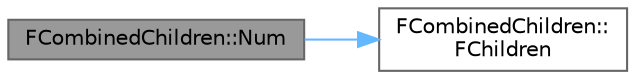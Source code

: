 digraph "FCombinedChildren::Num"
{
 // INTERACTIVE_SVG=YES
 // LATEX_PDF_SIZE
  bgcolor="transparent";
  edge [fontname=Helvetica,fontsize=10,labelfontname=Helvetica,labelfontsize=10];
  node [fontname=Helvetica,fontsize=10,shape=box,height=0.2,width=0.4];
  rankdir="LR";
  Node1 [id="Node000001",label="FCombinedChildren::Num",height=0.2,width=0.4,color="gray40", fillcolor="grey60", style="filled", fontcolor="black",tooltip=" "];
  Node1 -> Node2 [id="edge1_Node000001_Node000002",color="steelblue1",style="solid",tooltip=" "];
  Node2 [id="Node000002",label="FCombinedChildren::\lFChildren",height=0.2,width=0.4,color="grey40", fillcolor="white", style="filled",URL="$d3/d6c/classFCombinedChildren.html#a22c86f8a0b7b57bc5d554a20f6b93991",tooltip=" "];
}

